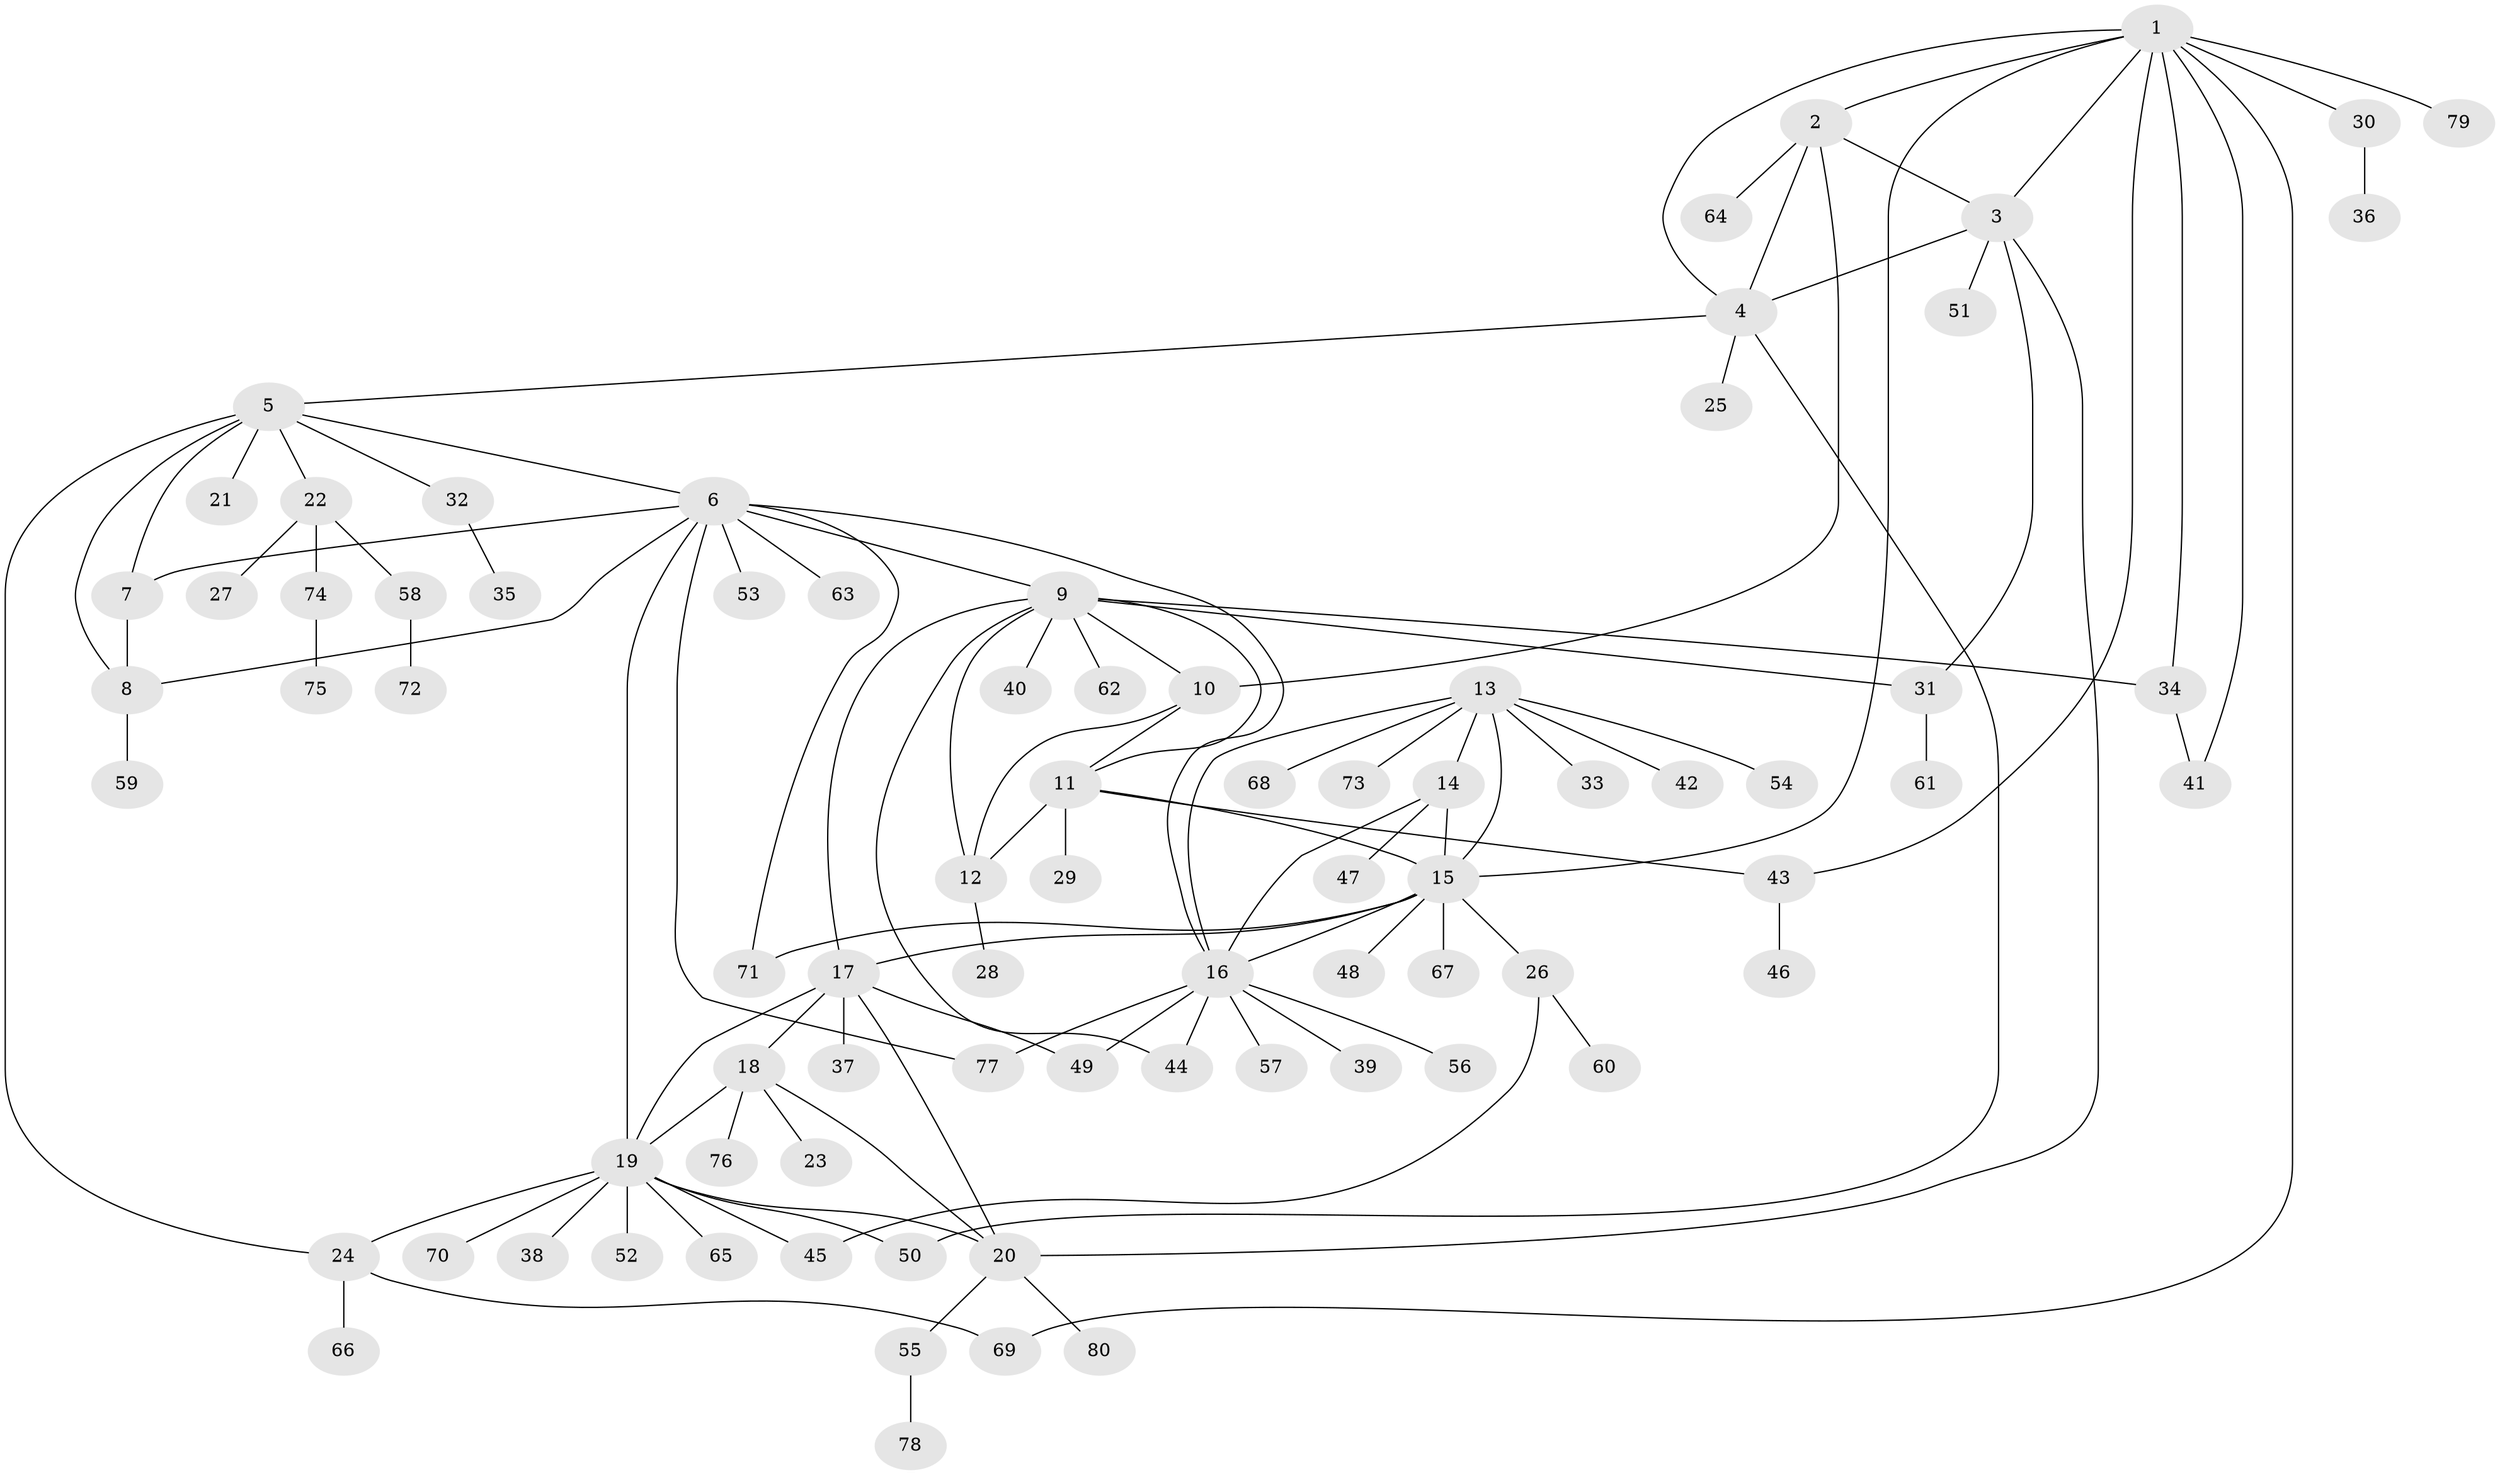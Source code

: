 // Generated by graph-tools (version 1.1) at 2025/50/03/09/25 03:50:33]
// undirected, 80 vertices, 112 edges
graph export_dot {
graph [start="1"]
  node [color=gray90,style=filled];
  1;
  2;
  3;
  4;
  5;
  6;
  7;
  8;
  9;
  10;
  11;
  12;
  13;
  14;
  15;
  16;
  17;
  18;
  19;
  20;
  21;
  22;
  23;
  24;
  25;
  26;
  27;
  28;
  29;
  30;
  31;
  32;
  33;
  34;
  35;
  36;
  37;
  38;
  39;
  40;
  41;
  42;
  43;
  44;
  45;
  46;
  47;
  48;
  49;
  50;
  51;
  52;
  53;
  54;
  55;
  56;
  57;
  58;
  59;
  60;
  61;
  62;
  63;
  64;
  65;
  66;
  67;
  68;
  69;
  70;
  71;
  72;
  73;
  74;
  75;
  76;
  77;
  78;
  79;
  80;
  1 -- 2;
  1 -- 3;
  1 -- 4;
  1 -- 15;
  1 -- 30;
  1 -- 34;
  1 -- 41;
  1 -- 43;
  1 -- 69;
  1 -- 79;
  2 -- 3;
  2 -- 4;
  2 -- 10;
  2 -- 64;
  3 -- 4;
  3 -- 20;
  3 -- 31;
  3 -- 51;
  4 -- 5;
  4 -- 25;
  4 -- 50;
  5 -- 6;
  5 -- 7;
  5 -- 8;
  5 -- 21;
  5 -- 22;
  5 -- 24;
  5 -- 32;
  6 -- 7;
  6 -- 8;
  6 -- 9;
  6 -- 16;
  6 -- 19;
  6 -- 53;
  6 -- 63;
  6 -- 71;
  6 -- 77;
  7 -- 8;
  8 -- 59;
  9 -- 10;
  9 -- 11;
  9 -- 12;
  9 -- 17;
  9 -- 31;
  9 -- 34;
  9 -- 40;
  9 -- 44;
  9 -- 62;
  10 -- 11;
  10 -- 12;
  11 -- 12;
  11 -- 15;
  11 -- 29;
  11 -- 43;
  12 -- 28;
  13 -- 14;
  13 -- 15;
  13 -- 16;
  13 -- 33;
  13 -- 42;
  13 -- 54;
  13 -- 68;
  13 -- 73;
  14 -- 15;
  14 -- 16;
  14 -- 47;
  15 -- 16;
  15 -- 17;
  15 -- 26;
  15 -- 48;
  15 -- 67;
  15 -- 71;
  16 -- 39;
  16 -- 44;
  16 -- 49;
  16 -- 56;
  16 -- 57;
  16 -- 77;
  17 -- 18;
  17 -- 19;
  17 -- 20;
  17 -- 37;
  17 -- 49;
  18 -- 19;
  18 -- 20;
  18 -- 23;
  18 -- 76;
  19 -- 20;
  19 -- 24;
  19 -- 38;
  19 -- 45;
  19 -- 50;
  19 -- 52;
  19 -- 65;
  19 -- 70;
  20 -- 55;
  20 -- 80;
  22 -- 27;
  22 -- 58;
  22 -- 74;
  24 -- 66;
  24 -- 69;
  26 -- 45;
  26 -- 60;
  30 -- 36;
  31 -- 61;
  32 -- 35;
  34 -- 41;
  43 -- 46;
  55 -- 78;
  58 -- 72;
  74 -- 75;
}
